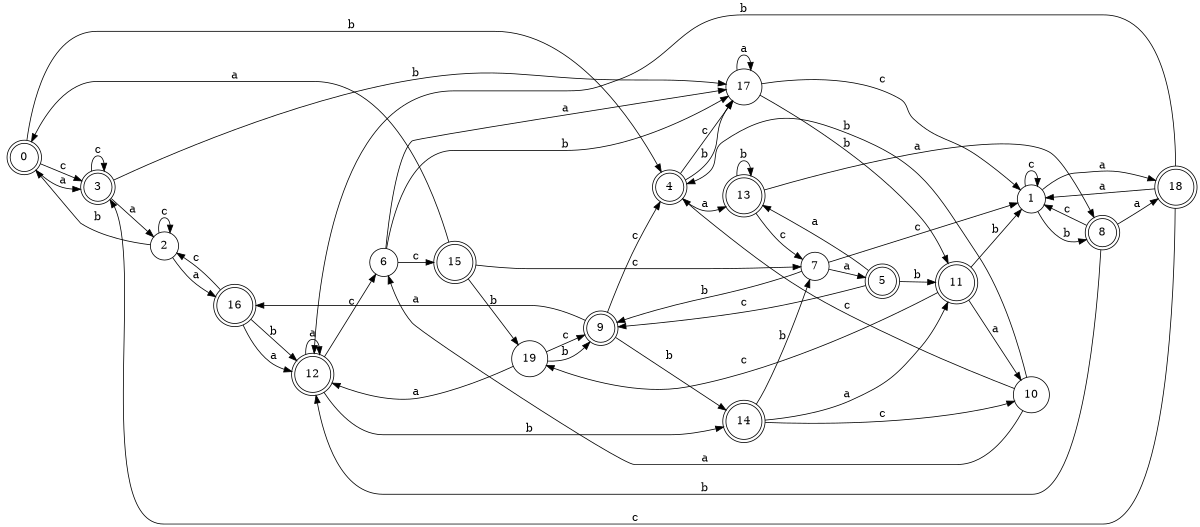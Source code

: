 digraph n16_3 {
__start0 [label="" shape="none"];

rankdir=LR;
size="8,5";

s0 [style="rounded,filled", color="black", fillcolor="white" shape="doublecircle", label="0"];
s1 [style="filled", color="black", fillcolor="white" shape="circle", label="1"];
s2 [style="filled", color="black", fillcolor="white" shape="circle", label="2"];
s3 [style="rounded,filled", color="black", fillcolor="white" shape="doublecircle", label="3"];
s4 [style="rounded,filled", color="black", fillcolor="white" shape="doublecircle", label="4"];
s5 [style="rounded,filled", color="black", fillcolor="white" shape="doublecircle", label="5"];
s6 [style="filled", color="black", fillcolor="white" shape="circle", label="6"];
s7 [style="filled", color="black", fillcolor="white" shape="circle", label="7"];
s8 [style="rounded,filled", color="black", fillcolor="white" shape="doublecircle", label="8"];
s9 [style="rounded,filled", color="black", fillcolor="white" shape="doublecircle", label="9"];
s10 [style="filled", color="black", fillcolor="white" shape="circle", label="10"];
s11 [style="rounded,filled", color="black", fillcolor="white" shape="doublecircle", label="11"];
s12 [style="rounded,filled", color="black", fillcolor="white" shape="doublecircle", label="12"];
s13 [style="rounded,filled", color="black", fillcolor="white" shape="doublecircle", label="13"];
s14 [style="rounded,filled", color="black", fillcolor="white" shape="doublecircle", label="14"];
s15 [style="rounded,filled", color="black", fillcolor="white" shape="doublecircle", label="15"];
s16 [style="rounded,filled", color="black", fillcolor="white" shape="doublecircle", label="16"];
s17 [style="filled", color="black", fillcolor="white" shape="circle", label="17"];
s18 [style="rounded,filled", color="black", fillcolor="white" shape="doublecircle", label="18"];
s19 [style="filled", color="black", fillcolor="white" shape="circle", label="19"];
s0 -> s3 [label="a"];
s0 -> s4 [label="b"];
s0 -> s3 [label="c"];
s1 -> s18 [label="a"];
s1 -> s8 [label="b"];
s1 -> s1 [label="c"];
s2 -> s16 [label="a"];
s2 -> s0 [label="b"];
s2 -> s2 [label="c"];
s3 -> s2 [label="a"];
s3 -> s17 [label="b"];
s3 -> s3 [label="c"];
s4 -> s13 [label="a"];
s4 -> s17 [label="b"];
s4 -> s17 [label="c"];
s5 -> s13 [label="a"];
s5 -> s11 [label="b"];
s5 -> s9 [label="c"];
s6 -> s17 [label="a"];
s6 -> s17 [label="b"];
s6 -> s15 [label="c"];
s7 -> s5 [label="a"];
s7 -> s9 [label="b"];
s7 -> s1 [label="c"];
s8 -> s18 [label="a"];
s8 -> s12 [label="b"];
s8 -> s1 [label="c"];
s9 -> s16 [label="a"];
s9 -> s14 [label="b"];
s9 -> s4 [label="c"];
s10 -> s6 [label="a"];
s10 -> s4 [label="b"];
s10 -> s4 [label="c"];
s11 -> s10 [label="a"];
s11 -> s1 [label="b"];
s11 -> s19 [label="c"];
s12 -> s12 [label="a"];
s12 -> s14 [label="b"];
s12 -> s6 [label="c"];
s13 -> s8 [label="a"];
s13 -> s13 [label="b"];
s13 -> s7 [label="c"];
s14 -> s11 [label="a"];
s14 -> s7 [label="b"];
s14 -> s10 [label="c"];
s15 -> s0 [label="a"];
s15 -> s19 [label="b"];
s15 -> s7 [label="c"];
s16 -> s12 [label="a"];
s16 -> s12 [label="b"];
s16 -> s2 [label="c"];
s17 -> s17 [label="a"];
s17 -> s11 [label="b"];
s17 -> s1 [label="c"];
s18 -> s1 [label="a"];
s18 -> s12 [label="b"];
s18 -> s3 [label="c"];
s19 -> s12 [label="a"];
s19 -> s9 [label="b"];
s19 -> s9 [label="c"];

}